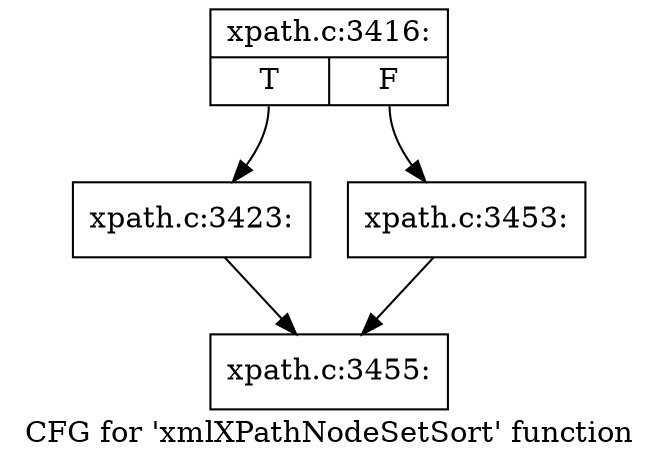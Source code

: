 digraph "CFG for 'xmlXPathNodeSetSort' function" {
	label="CFG for 'xmlXPathNodeSetSort' function";

	Node0x55e6b24f35e0 [shape=record,label="{xpath.c:3416:|{<s0>T|<s1>F}}"];
	Node0x55e6b24f35e0:s0 -> Node0x55e6b25137a0;
	Node0x55e6b24f35e0:s1 -> Node0x55e6b2513a80;
	Node0x55e6b25137a0 [shape=record,label="{xpath.c:3423:}"];
	Node0x55e6b25137a0 -> Node0x55e6b2513b90;
	Node0x55e6b2513a80 [shape=record,label="{xpath.c:3453:}"];
	Node0x55e6b2513a80 -> Node0x55e6b2513b90;
	Node0x55e6b2513b90 [shape=record,label="{xpath.c:3455:}"];
}
